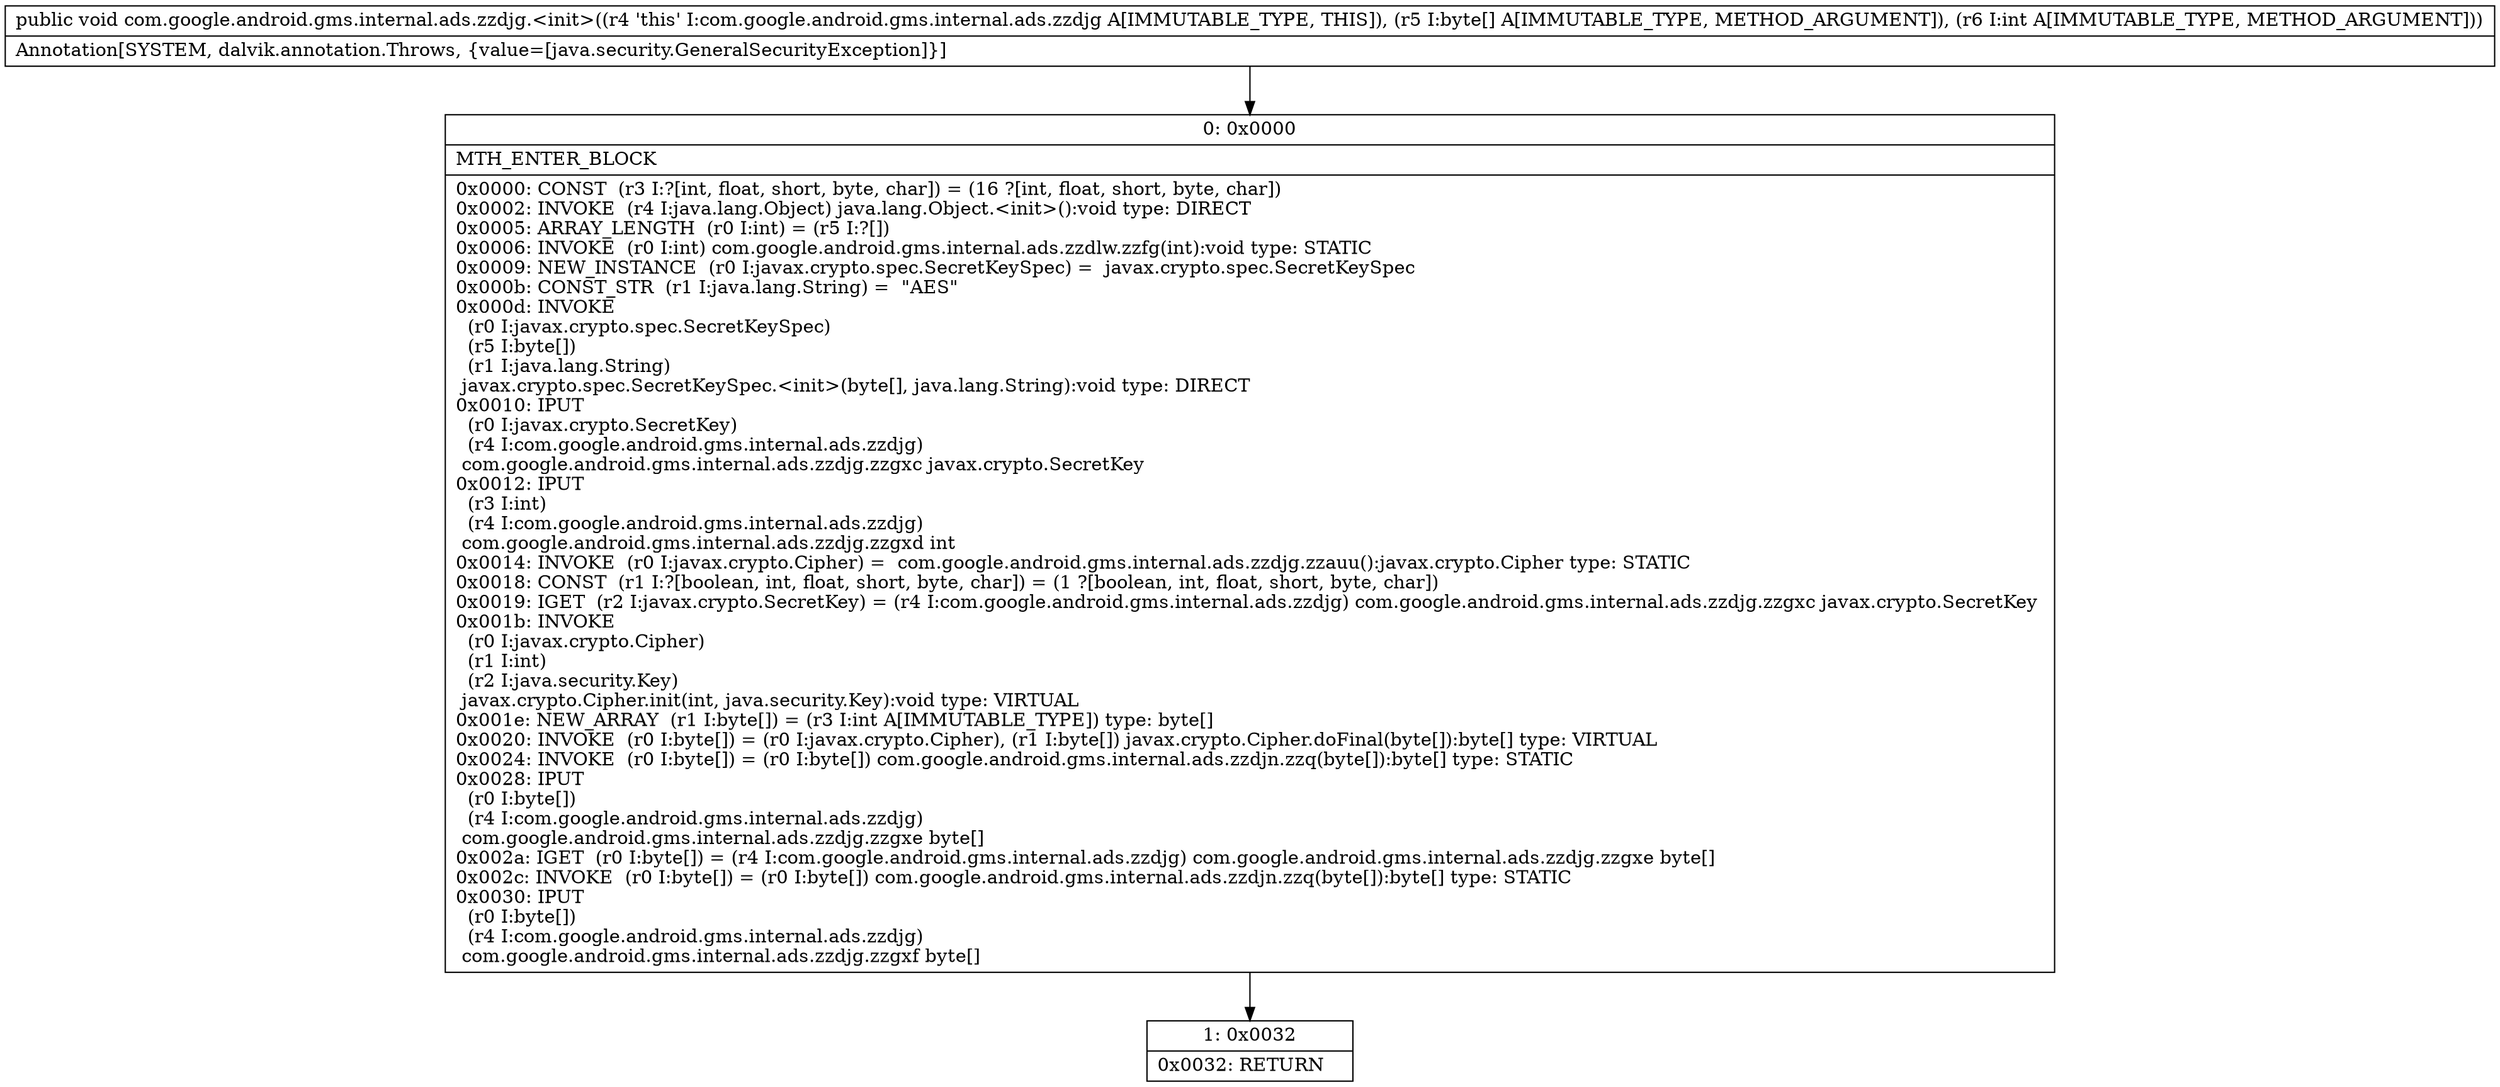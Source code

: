 digraph "CFG forcom.google.android.gms.internal.ads.zzdjg.\<init\>([BI)V" {
Node_0 [shape=record,label="{0\:\ 0x0000|MTH_ENTER_BLOCK\l|0x0000: CONST  (r3 I:?[int, float, short, byte, char]) = (16 ?[int, float, short, byte, char]) \l0x0002: INVOKE  (r4 I:java.lang.Object) java.lang.Object.\<init\>():void type: DIRECT \l0x0005: ARRAY_LENGTH  (r0 I:int) = (r5 I:?[]) \l0x0006: INVOKE  (r0 I:int) com.google.android.gms.internal.ads.zzdlw.zzfg(int):void type: STATIC \l0x0009: NEW_INSTANCE  (r0 I:javax.crypto.spec.SecretKeySpec) =  javax.crypto.spec.SecretKeySpec \l0x000b: CONST_STR  (r1 I:java.lang.String) =  \"AES\" \l0x000d: INVOKE  \l  (r0 I:javax.crypto.spec.SecretKeySpec)\l  (r5 I:byte[])\l  (r1 I:java.lang.String)\l javax.crypto.spec.SecretKeySpec.\<init\>(byte[], java.lang.String):void type: DIRECT \l0x0010: IPUT  \l  (r0 I:javax.crypto.SecretKey)\l  (r4 I:com.google.android.gms.internal.ads.zzdjg)\l com.google.android.gms.internal.ads.zzdjg.zzgxc javax.crypto.SecretKey \l0x0012: IPUT  \l  (r3 I:int)\l  (r4 I:com.google.android.gms.internal.ads.zzdjg)\l com.google.android.gms.internal.ads.zzdjg.zzgxd int \l0x0014: INVOKE  (r0 I:javax.crypto.Cipher) =  com.google.android.gms.internal.ads.zzdjg.zzauu():javax.crypto.Cipher type: STATIC \l0x0018: CONST  (r1 I:?[boolean, int, float, short, byte, char]) = (1 ?[boolean, int, float, short, byte, char]) \l0x0019: IGET  (r2 I:javax.crypto.SecretKey) = (r4 I:com.google.android.gms.internal.ads.zzdjg) com.google.android.gms.internal.ads.zzdjg.zzgxc javax.crypto.SecretKey \l0x001b: INVOKE  \l  (r0 I:javax.crypto.Cipher)\l  (r1 I:int)\l  (r2 I:java.security.Key)\l javax.crypto.Cipher.init(int, java.security.Key):void type: VIRTUAL \l0x001e: NEW_ARRAY  (r1 I:byte[]) = (r3 I:int A[IMMUTABLE_TYPE]) type: byte[] \l0x0020: INVOKE  (r0 I:byte[]) = (r0 I:javax.crypto.Cipher), (r1 I:byte[]) javax.crypto.Cipher.doFinal(byte[]):byte[] type: VIRTUAL \l0x0024: INVOKE  (r0 I:byte[]) = (r0 I:byte[]) com.google.android.gms.internal.ads.zzdjn.zzq(byte[]):byte[] type: STATIC \l0x0028: IPUT  \l  (r0 I:byte[])\l  (r4 I:com.google.android.gms.internal.ads.zzdjg)\l com.google.android.gms.internal.ads.zzdjg.zzgxe byte[] \l0x002a: IGET  (r0 I:byte[]) = (r4 I:com.google.android.gms.internal.ads.zzdjg) com.google.android.gms.internal.ads.zzdjg.zzgxe byte[] \l0x002c: INVOKE  (r0 I:byte[]) = (r0 I:byte[]) com.google.android.gms.internal.ads.zzdjn.zzq(byte[]):byte[] type: STATIC \l0x0030: IPUT  \l  (r0 I:byte[])\l  (r4 I:com.google.android.gms.internal.ads.zzdjg)\l com.google.android.gms.internal.ads.zzdjg.zzgxf byte[] \l}"];
Node_1 [shape=record,label="{1\:\ 0x0032|0x0032: RETURN   \l}"];
MethodNode[shape=record,label="{public void com.google.android.gms.internal.ads.zzdjg.\<init\>((r4 'this' I:com.google.android.gms.internal.ads.zzdjg A[IMMUTABLE_TYPE, THIS]), (r5 I:byte[] A[IMMUTABLE_TYPE, METHOD_ARGUMENT]), (r6 I:int A[IMMUTABLE_TYPE, METHOD_ARGUMENT]))  | Annotation[SYSTEM, dalvik.annotation.Throws, \{value=[java.security.GeneralSecurityException]\}]\l}"];
MethodNode -> Node_0;
Node_0 -> Node_1;
}

